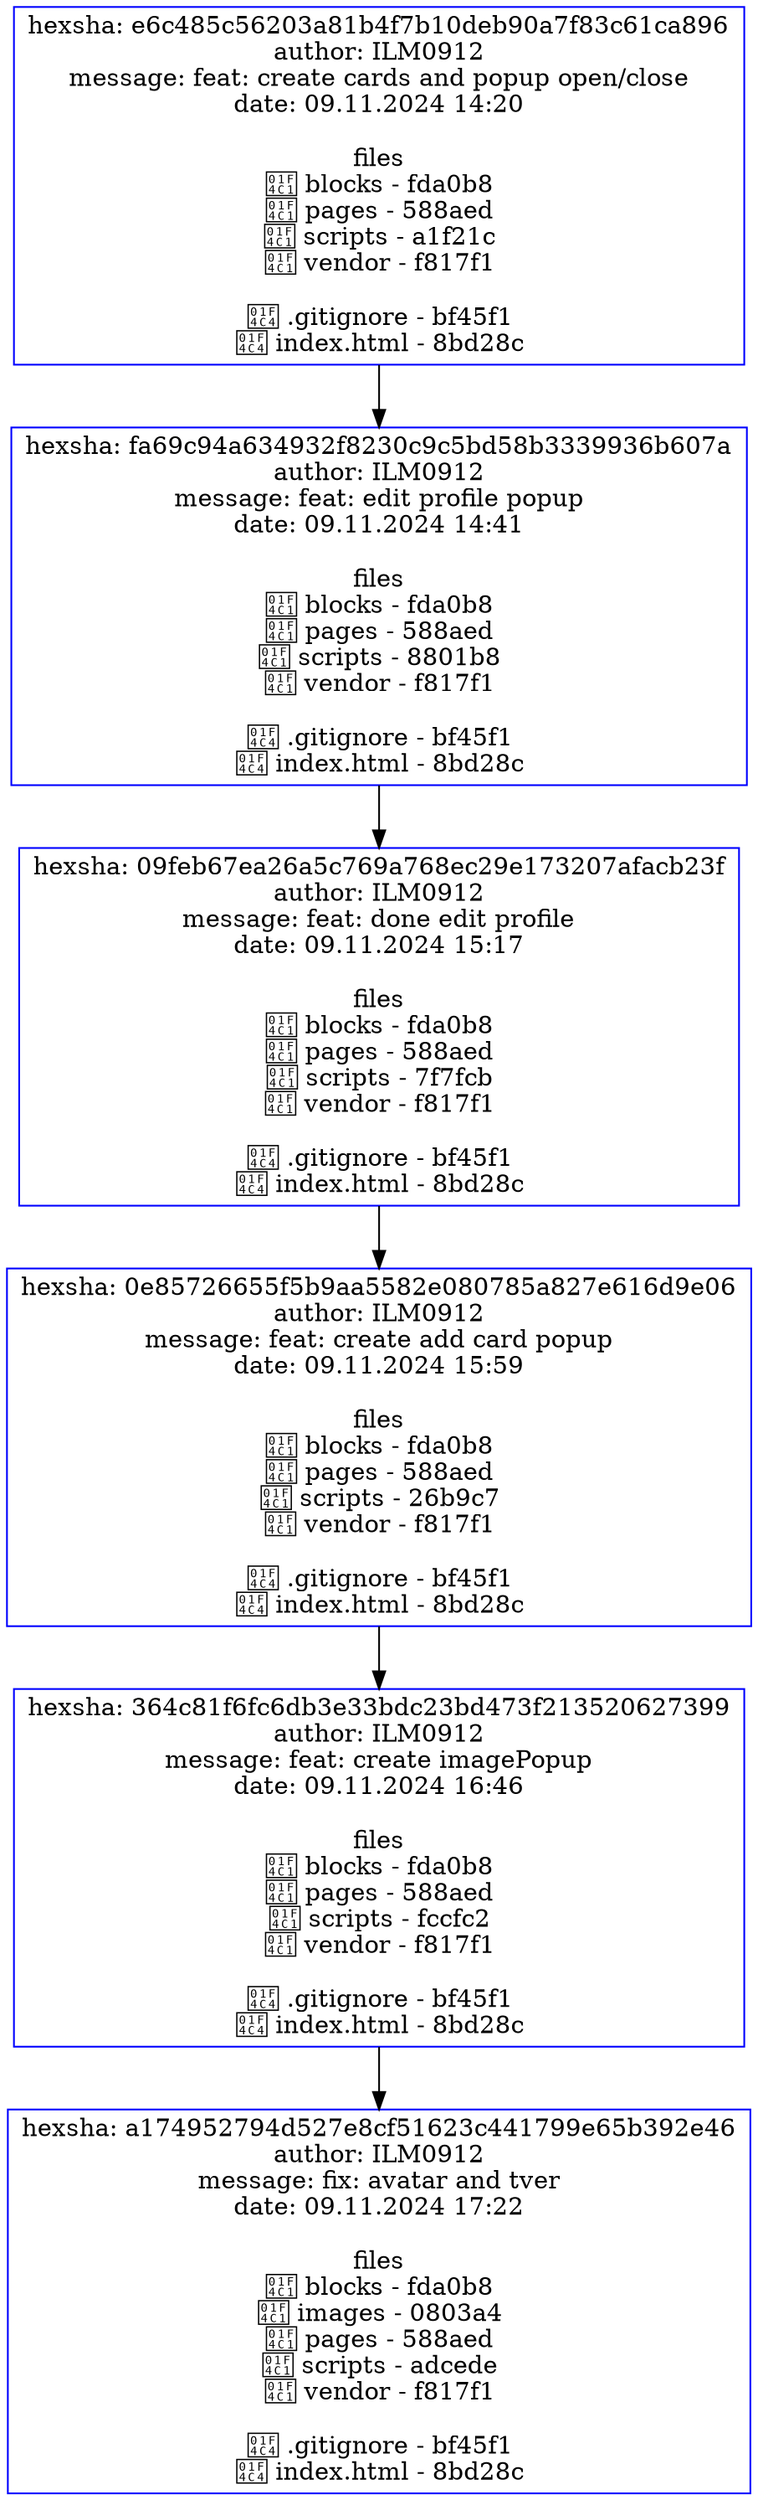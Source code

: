 digraph CommitGraph {
node [shape=rect, color=blue]

"a174952794d527e8cf51623c441799e65b392e46" [label="hexsha: a174952794d527e8cf51623c441799e65b392e46
author: ILM0912
message: fix: avatar and tver
date: 09.11.2024 17:22

files
📁 blocks - fda0b8
📁 images - 0803a4
📁 pages - 588aed
📁 scripts - adcede
📁 vendor - f817f1

📄 .gitignore - bf45f1
📄 index.html - 8bd28c
"];
"364c81f6fc6db3e33bdc23bd473f213520627399" -> "a174952794d527e8cf51623c441799e65b392e46";


"364c81f6fc6db3e33bdc23bd473f213520627399" [label="hexsha: 364c81f6fc6db3e33bdc23bd473f213520627399
author: ILM0912
message: feat: create imagePopup
date: 09.11.2024 16:46

files
📁 blocks - fda0b8
📁 pages - 588aed
📁 scripts - fccfc2
📁 vendor - f817f1

📄 .gitignore - bf45f1
📄 index.html - 8bd28c
"];
"0e85726655f5b9aa5582e080785a827e616d9e06" -> "364c81f6fc6db3e33bdc23bd473f213520627399";


"0e85726655f5b9aa5582e080785a827e616d9e06" [label="hexsha: 0e85726655f5b9aa5582e080785a827e616d9e06
author: ILM0912
message: feat: create add card popup
date: 09.11.2024 15:59

files
📁 blocks - fda0b8
📁 pages - 588aed
📁 scripts - 26b9c7
📁 vendor - f817f1

📄 .gitignore - bf45f1
📄 index.html - 8bd28c
"];
"09feb67ea26a5c769a768ec29e173207afacb23f" -> "0e85726655f5b9aa5582e080785a827e616d9e06";


"09feb67ea26a5c769a768ec29e173207afacb23f" [label="hexsha: 09feb67ea26a5c769a768ec29e173207afacb23f
author: ILM0912
message: feat: done edit profile
date: 09.11.2024 15:17

files
📁 blocks - fda0b8
📁 pages - 588aed
📁 scripts - 7f7fcb
📁 vendor - f817f1

📄 .gitignore - bf45f1
📄 index.html - 8bd28c
"];
"fa69c94a634932f8230c9c5bd58b3339936b607a" -> "09feb67ea26a5c769a768ec29e173207afacb23f";


"fa69c94a634932f8230c9c5bd58b3339936b607a" [label="hexsha: fa69c94a634932f8230c9c5bd58b3339936b607a
author: ILM0912
message: feat: edit profile popup
date: 09.11.2024 14:41

files
📁 blocks - fda0b8
📁 pages - 588aed
📁 scripts - 8801b8
📁 vendor - f817f1

📄 .gitignore - bf45f1
📄 index.html - 8bd28c
"];
"e6c485c56203a81b4f7b10deb90a7f83c61ca896" -> "fa69c94a634932f8230c9c5bd58b3339936b607a";


"e6c485c56203a81b4f7b10deb90a7f83c61ca896" [label="hexsha: e6c485c56203a81b4f7b10deb90a7f83c61ca896
author: ILM0912
message: feat: create cards and popup open/close
date: 09.11.2024 14:20

files
📁 blocks - fda0b8
📁 pages - 588aed
📁 scripts - a1f21c
📁 vendor - f817f1

📄 .gitignore - bf45f1
📄 index.html - 8bd28c
"];
}
